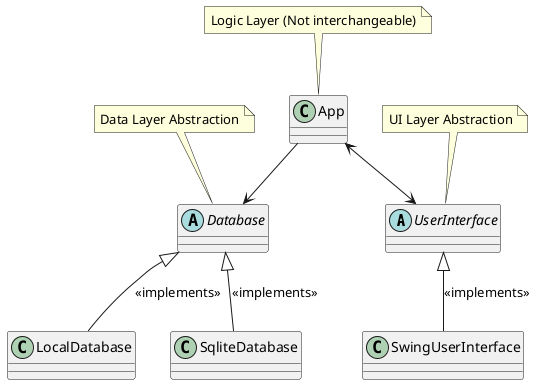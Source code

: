 @startuml
'https://plantuml.com/class-diagram

abstract class UserInterface
abstract class Database

Database <|-- LocalDatabase : <<implements>>
Database <|-- SqliteDatabase : <<implements>>
UserInterface <|-- SwingUserInterface : <<implements>>

class App

App --> Database
App <--> UserInterface

note top of Database : Data Layer Abstraction
note top of UserInterface : UI Layer Abstraction
note top of App : Logic Layer (Not interchangeable)

@enduml